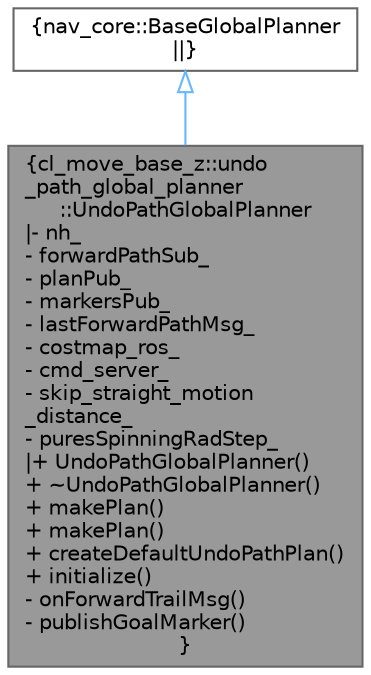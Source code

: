 digraph "cl_move_base_z::undo_path_global_planner::UndoPathGlobalPlanner"
{
 // LATEX_PDF_SIZE
  bgcolor="transparent";
  edge [fontname=Helvetica,fontsize=10,labelfontname=Helvetica,labelfontsize=10];
  node [fontname=Helvetica,fontsize=10,shape=box,height=0.2,width=0.4];
  Node1 [label="{cl_move_base_z::undo\l_path_global_planner\l::UndoPathGlobalPlanner\n|- nh_\l- forwardPathSub_\l- planPub_\l- markersPub_\l- lastForwardPathMsg_\l- costmap_ros_\l- cmd_server_\l- skip_straight_motion\l_distance_\l- puresSpinningRadStep_\l|+ UndoPathGlobalPlanner()\l+ ~UndoPathGlobalPlanner()\l+ makePlan()\l+ makePlan()\l+ createDefaultUndoPathPlan()\l+ initialize()\l- onForwardTrailMsg()\l- publishGoalMarker()\l}",height=0.2,width=0.4,color="gray40", fillcolor="grey60", style="filled", fontcolor="black",tooltip=" "];
  Node2 -> Node1 [dir="back",color="steelblue1",style="solid",arrowtail="onormal"];
  Node2 [label="{nav_core::BaseGlobalPlanner\n||}",height=0.2,width=0.4,color="gray40", fillcolor="white", style="filled",tooltip=" "];
}
